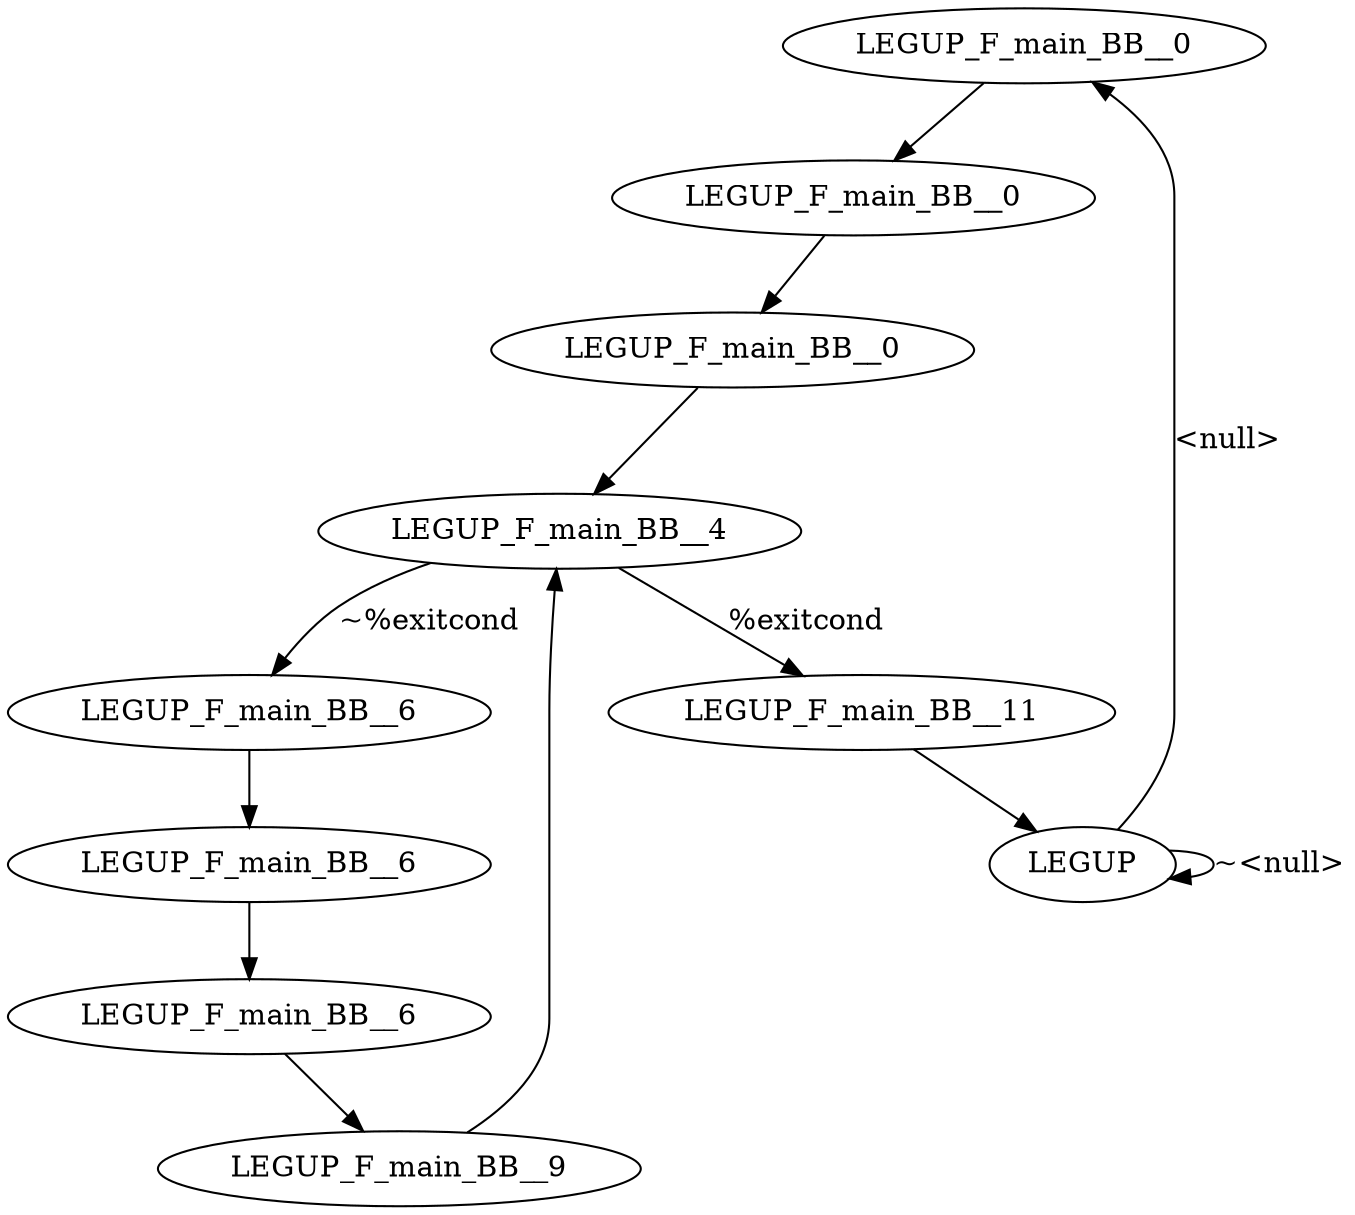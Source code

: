 digraph {
Node0x40213b0[label="LEGUP_F_main_BB__0"];
Node0x4021210[label="LEGUP"];
Node0x4021210 -> Node0x40213b0[label="<null>"];
Node0x4021210 -> Node0x4021210[label="~<null>"];
Node0x4021480[label="LEGUP_F_main_BB__0"];
Node0x40213b0 -> Node0x4021480;
Node0x4021550[label="LEGUP_F_main_BB__0"];
Node0x4021480 -> Node0x4021550;
Node0x4021620[label="LEGUP_F_main_BB__4"];
Node0x4021550 -> Node0x4021620;
Node0x3f92d60[label="LEGUP_F_main_BB__11"];
Node0x4021620 -> Node0x3f92d60[label="%exitcond"];
Node0x3f92a20[label="LEGUP_F_main_BB__6"];
Node0x4021620 -> Node0x3f92a20[label="~%exitcond"];
Node0x3f92af0[label="LEGUP_F_main_BB__6"];
Node0x3f92a20 -> Node0x3f92af0;
Node0x3f92bc0[label="LEGUP_F_main_BB__6"];
Node0x3f92af0 -> Node0x3f92bc0;
Node0x3f92c90[label="LEGUP_F_main_BB__9"];
Node0x3f92bc0 -> Node0x3f92c90;
Node0x3f92c90 -> Node0x4021620;
Node0x3f92d60 -> Node0x4021210;
}
